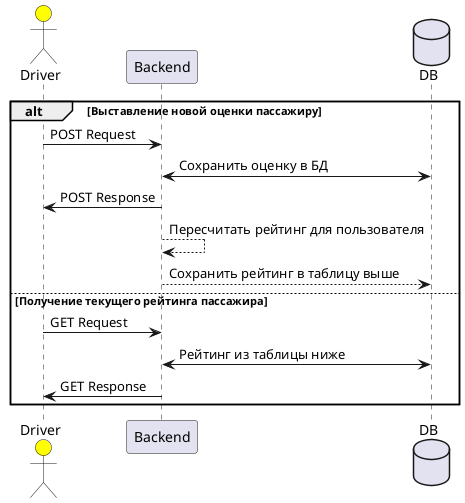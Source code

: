 @startuml

actor Driver #yellow

alt Выставление новой оценки пассажиру
Driver -> Backend : POST Request
database DB
Backend <-> DB : Сохранить оценку в БД
Driver <- Backend : POST Response
Backend --> Backend : Пересчитать рейтинг для пользователя
Backend --> DB: Сохранить рейтинг в таблицу выше

else Получение текущего рейтинга пассажира
Driver -> Backend: GET Request
Backend <-> DB: Рейтинг из таблицы ниже
Driver <- Backend: GET Response
end

@enduml
